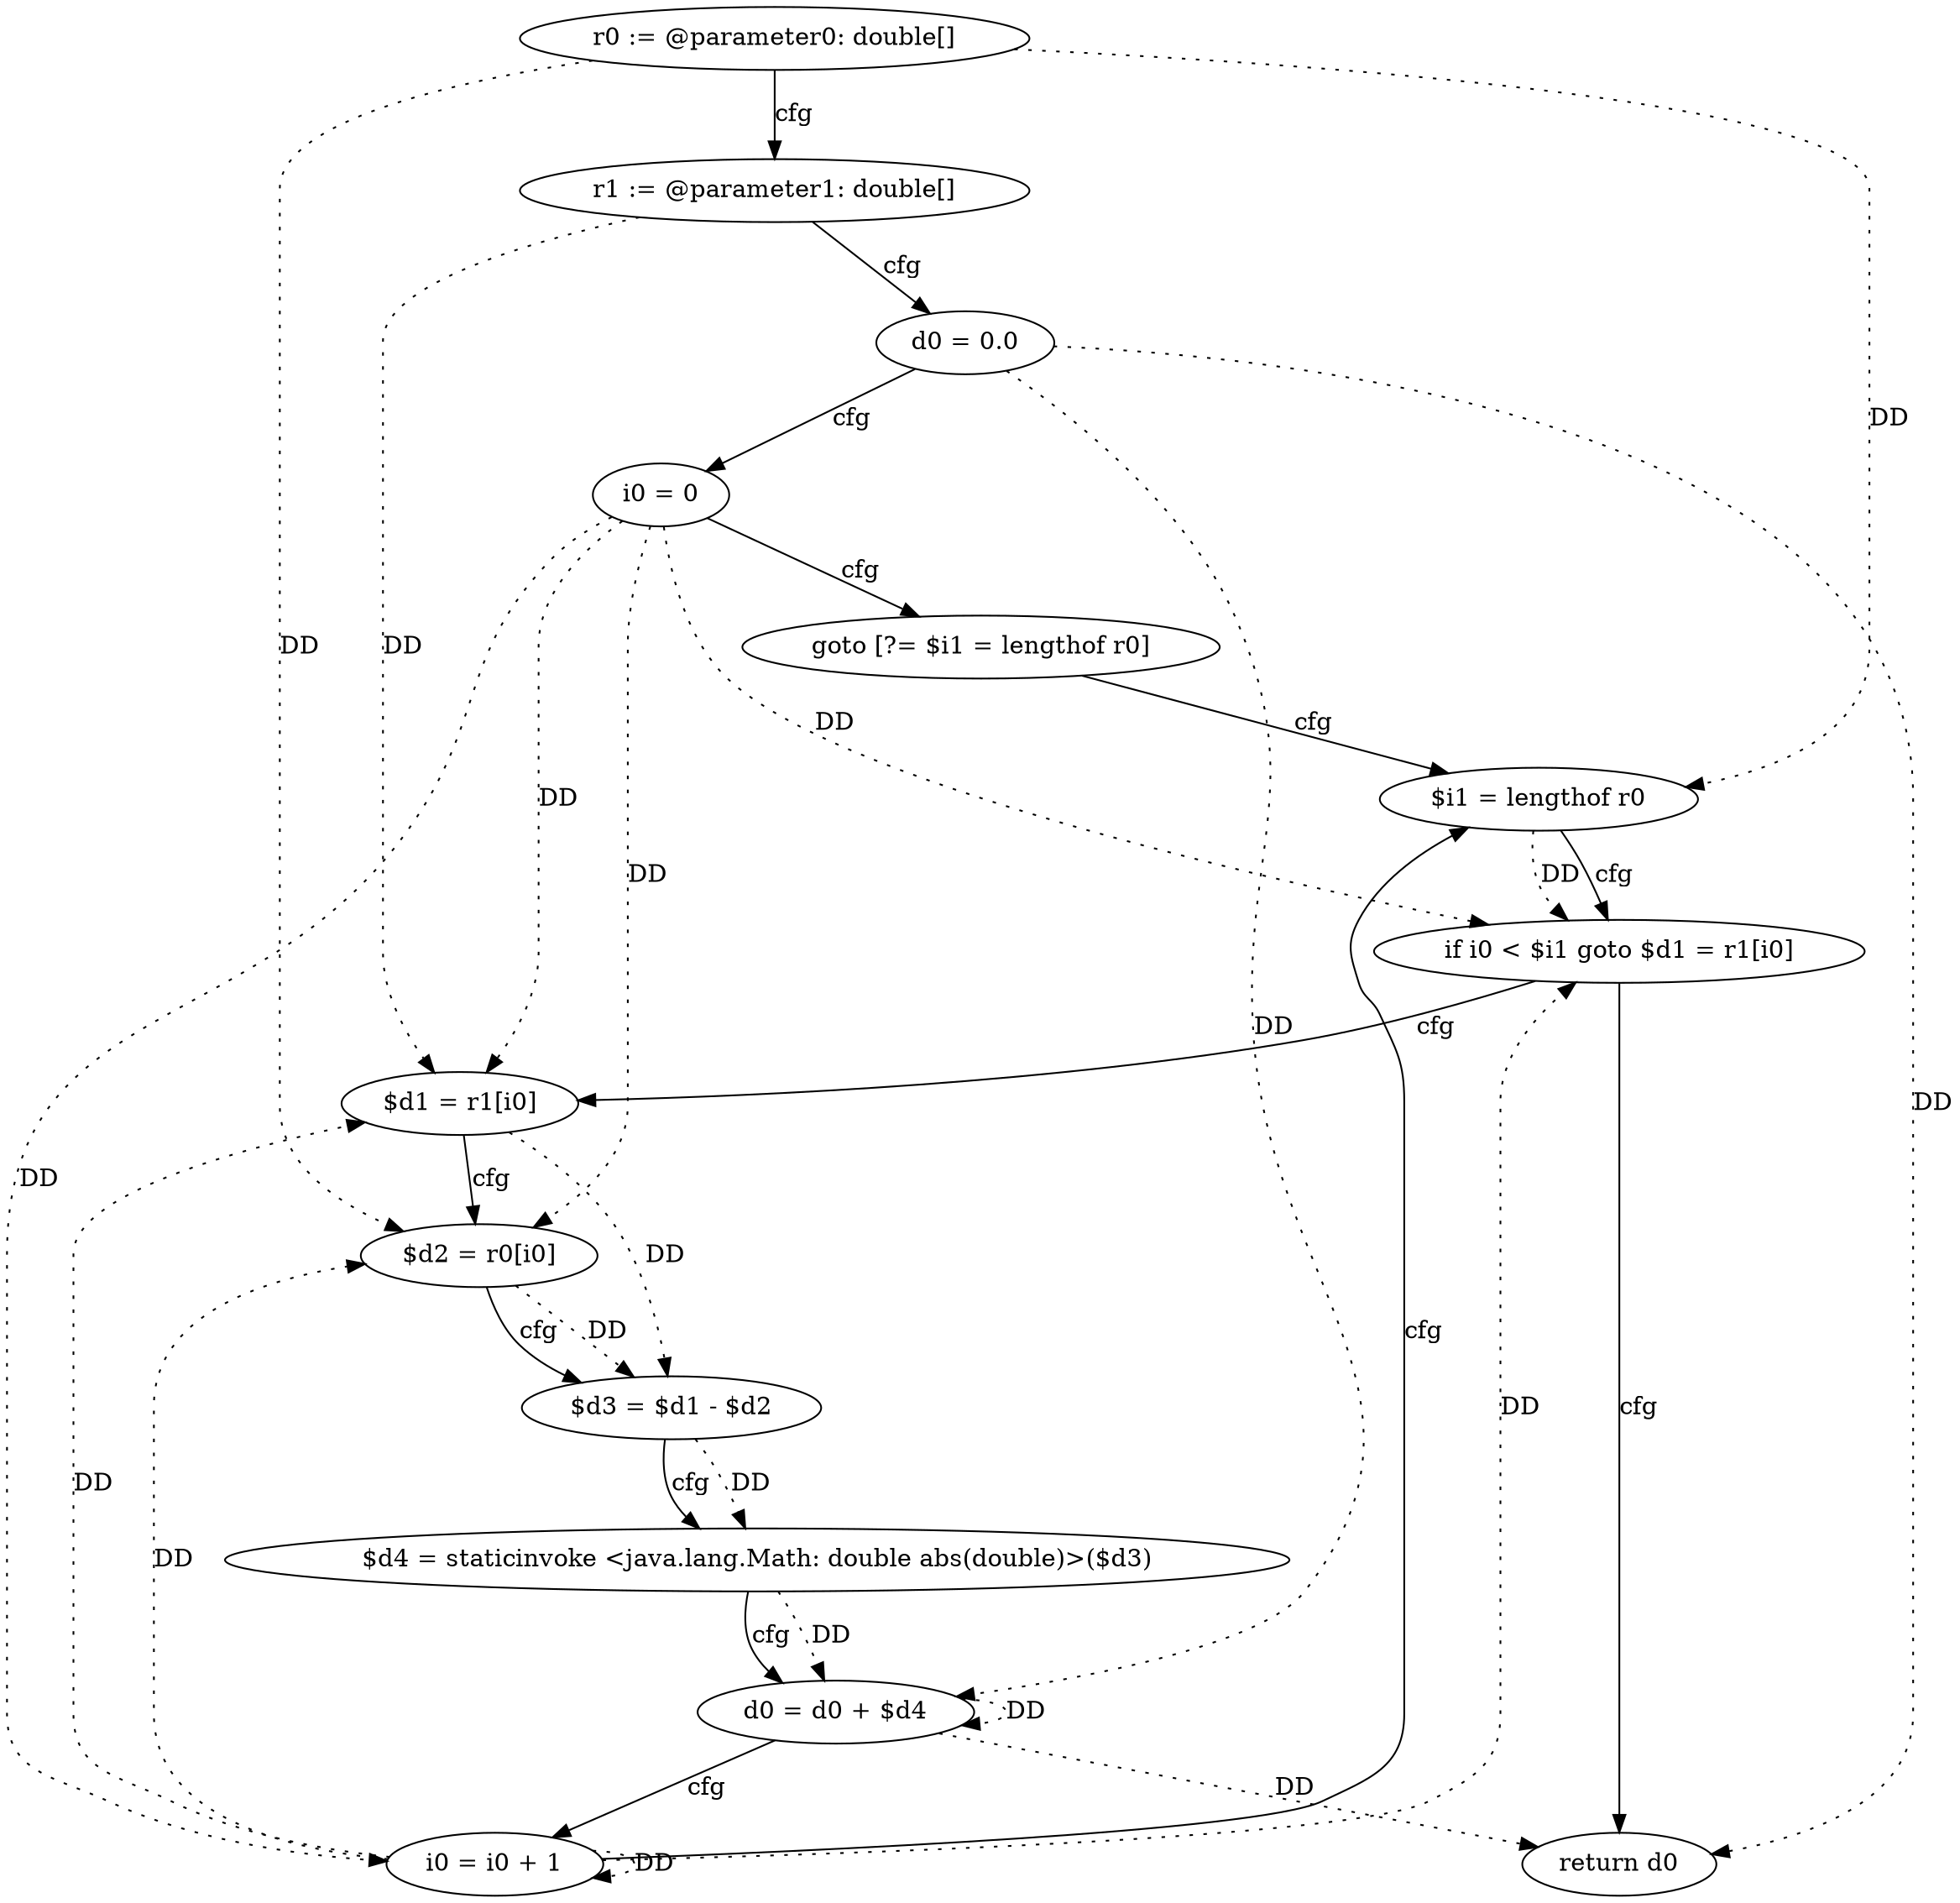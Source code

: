 digraph "manhattanDistance" {
    "0" [label="r0 := @parameter0: double[]",];
    "1" [label="r1 := @parameter1: double[]",];
    "2" [label="d0 = 0.0",];
    "3" [label="i0 = 0",];
    "4" [label="goto [?= $i1 = lengthof r0]",];
    "5" [label="$d1 = r1[i0]",];
    "6" [label="$d2 = r0[i0]",];
    "7" [label="$d3 = $d1 - $d2",];
    "8" [label="$d4 = staticinvoke <java.lang.Math: double abs(double)>($d3)",];
    "9" [label="d0 = d0 + $d4",];
    "10" [label="i0 = i0 + 1",];
    "11" [label="$i1 = lengthof r0",];
    "12" [label="if i0 < $i1 goto $d1 = r1[i0]",];
    "13" [label="return d0",];
    "0"->"6" [label="DD",style=dotted,];
    "0"->"11" [label="DD",style=dotted,];
    "1"->"5" [label="DD",style=dotted,];
    "2"->"9" [label="DD",style=dotted,];
    "2"->"13" [label="DD",style=dotted,];
    "3"->"5" [label="DD",style=dotted,];
    "3"->"6" [label="DD",style=dotted,];
    "3"->"10" [label="DD",style=dotted,];
    "3"->"12" [label="DD",style=dotted,];
    "5"->"7" [label="DD",style=dotted,];
    "6"->"7" [label="DD",style=dotted,];
    "7"->"8" [label="DD",style=dotted,];
    "8"->"9" [label="DD",style=dotted,];
    "9"->"9" [label="DD",style=dotted,];
    "9"->"13" [label="DD",style=dotted,];
    "10"->"5" [label="DD",style=dotted,];
    "10"->"6" [label="DD",style=dotted,];
    "10"->"10" [label="DD",style=dotted,];
    "10"->"12" [label="DD",style=dotted,];
    "11"->"12" [label="DD",style=dotted,];
    "0"->"1" [label="cfg",];
    "1"->"2" [label="cfg",];
    "2"->"3" [label="cfg",];
    "3"->"4" [label="cfg",];
    "4"->"11" [label="cfg",];
    "5"->"6" [label="cfg",];
    "6"->"7" [label="cfg",];
    "7"->"8" [label="cfg",];
    "8"->"9" [label="cfg",];
    "9"->"10" [label="cfg",];
    "10"->"11" [label="cfg",];
    "11"->"12" [label="cfg",];
    "12"->"13" [label="cfg",];
    "12"->"5" [label="cfg",];
}
